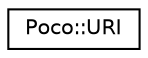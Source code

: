 digraph "Graphical Class Hierarchy"
{
 // LATEX_PDF_SIZE
  edge [fontname="Helvetica",fontsize="10",labelfontname="Helvetica",labelfontsize="10"];
  node [fontname="Helvetica",fontsize="10",shape=record];
  rankdir="LR";
  Node0 [label="Poco::URI",height=0.2,width=0.4,color="black", fillcolor="white", style="filled",URL="$classPoco_1_1URI.html",tooltip=" "];
}
